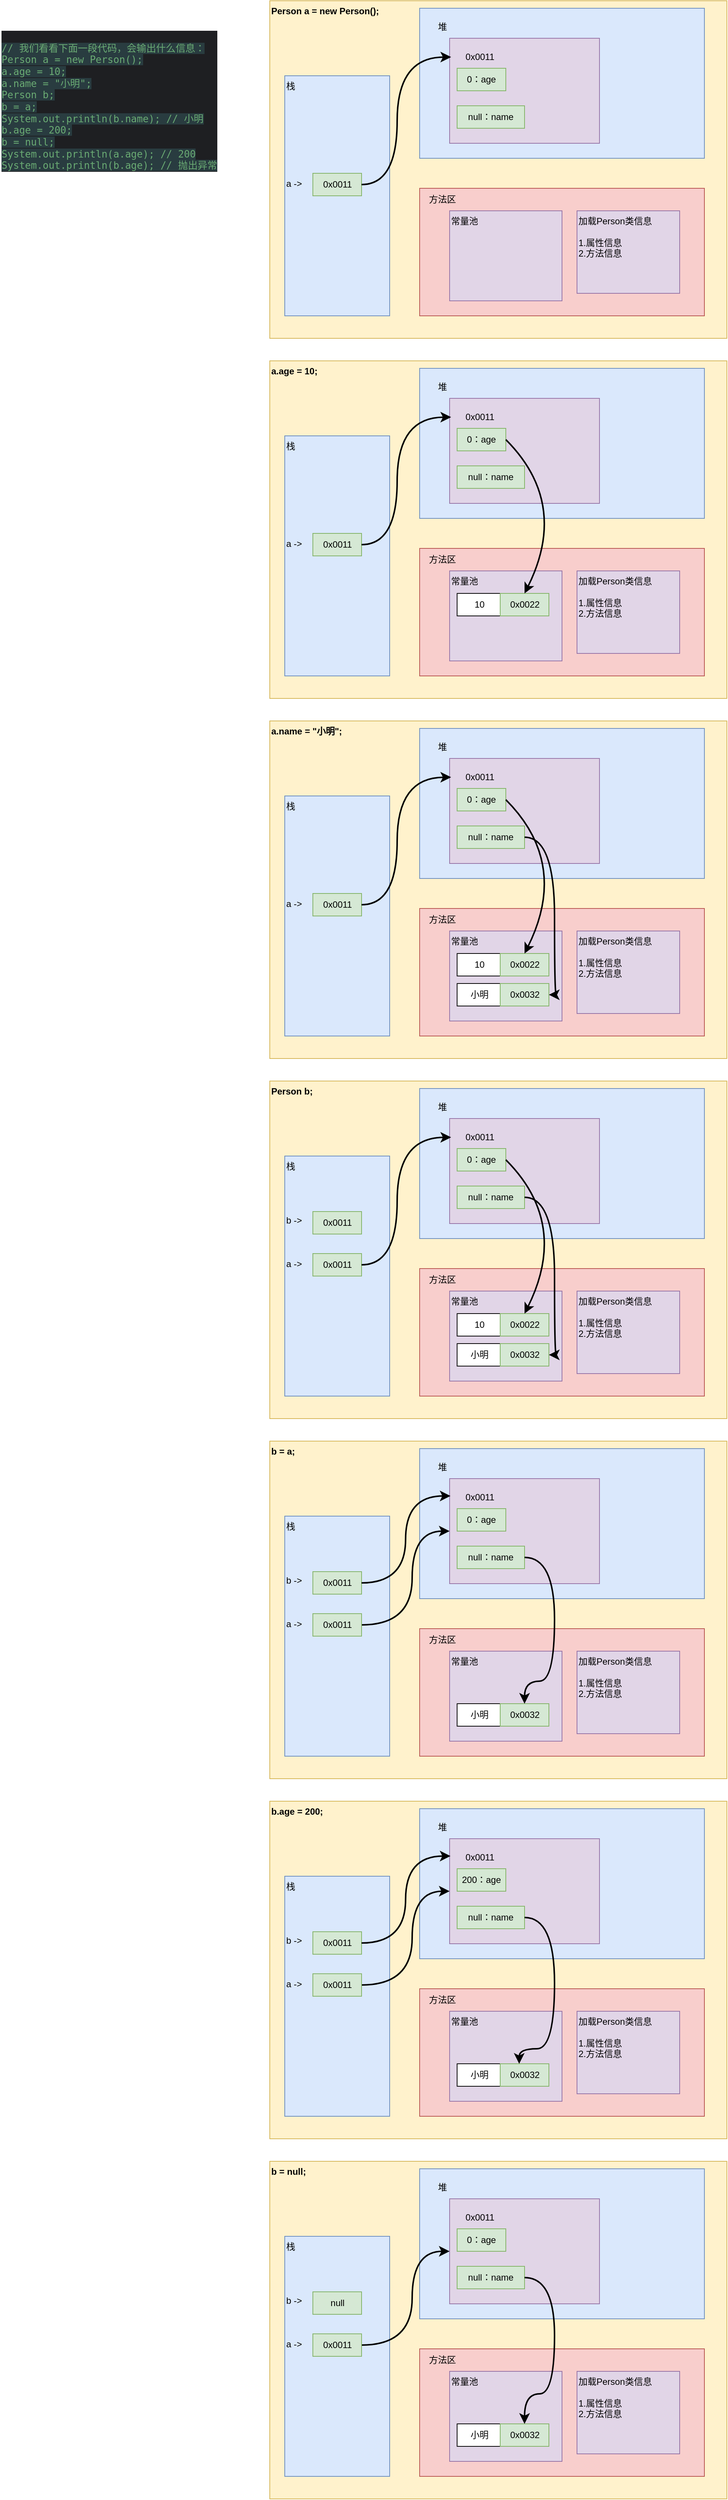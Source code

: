 <mxfile version="24.6.4" type="github">
  <diagram name="第 1 页" id="JOQIb4T1xH6sEigbo4uE">
    <mxGraphModel dx="1004" dy="-500" grid="1" gridSize="10" guides="1" tooltips="1" connect="1" arrows="1" fold="1" page="0" pageScale="1" pageWidth="827" pageHeight="1169" math="0" shadow="0">
      <root>
        <mxCell id="0" />
        <mxCell id="1" parent="0" />
        <mxCell id="p6Vsk41IRubPg9HZuAyA-1" value="&lt;b&gt;Person a = new Person();&lt;/b&gt;" style="rounded=0;whiteSpace=wrap;html=1;fillColor=#fff2cc;strokeColor=#d6b656;verticalAlign=top;align=left;" vertex="1" parent="1">
          <mxGeometry x="370" y="1500" width="610" height="450" as="geometry" />
        </mxCell>
        <mxCell id="p6Vsk41IRubPg9HZuAyA-2" value="栈&lt;br&gt;&lt;br&gt;&lt;br&gt;&lt;br&gt;&lt;br&gt;&lt;br&gt;&lt;div&gt;&lt;br&gt;&lt;br&gt;&lt;br&gt;a -&amp;gt;&lt;/div&gt;" style="rounded=0;whiteSpace=wrap;html=1;fillColor=#dae8fc;strokeColor=#6c8ebf;verticalAlign=top;align=left;" vertex="1" parent="1">
          <mxGeometry x="390" y="1600" width="140" height="320" as="geometry" />
        </mxCell>
        <mxCell id="p6Vsk41IRubPg9HZuAyA-3" value="" style="rounded=0;whiteSpace=wrap;html=1;fillColor=#dae8fc;strokeColor=#6c8ebf;" vertex="1" parent="1">
          <mxGeometry x="570" y="1510" width="380" height="200" as="geometry" />
        </mxCell>
        <mxCell id="p6Vsk41IRubPg9HZuAyA-4" value="" style="rounded=0;whiteSpace=wrap;html=1;fillColor=#f8cecc;strokeColor=#b85450;" vertex="1" parent="1">
          <mxGeometry x="570" y="1750" width="380" height="170" as="geometry" />
        </mxCell>
        <mxCell id="p6Vsk41IRubPg9HZuAyA-5" value="堆" style="text;html=1;align=center;verticalAlign=middle;resizable=0;points=[];autosize=1;strokeColor=none;fillColor=none;" vertex="1" parent="1">
          <mxGeometry x="580" y="1520" width="40" height="30" as="geometry" />
        </mxCell>
        <mxCell id="p6Vsk41IRubPg9HZuAyA-6" value="&lt;span style=&quot;text-wrap: nowrap;&quot;&gt;加载Person类信息&lt;/span&gt;&lt;div style=&quot;text-wrap: nowrap;&quot;&gt;&lt;br&gt;&lt;div&gt;1.属性信息&lt;/div&gt;&lt;div&gt;2.方法信息&lt;/div&gt;&lt;/div&gt;" style="rounded=0;whiteSpace=wrap;html=1;fillColor=#e1d5e7;strokeColor=#9673a6;align=left;verticalAlign=top;" vertex="1" parent="1">
          <mxGeometry x="780" y="1780" width="137" height="110" as="geometry" />
        </mxCell>
        <mxCell id="p6Vsk41IRubPg9HZuAyA-7" value="方法区" style="text;html=1;align=center;verticalAlign=middle;resizable=0;points=[];autosize=1;strokeColor=none;fillColor=none;" vertex="1" parent="1">
          <mxGeometry x="570" y="1750" width="60" height="30" as="geometry" />
        </mxCell>
        <mxCell id="p6Vsk41IRubPg9HZuAyA-8" value="" style="rounded=0;whiteSpace=wrap;html=1;fillColor=#e1d5e7;strokeColor=#9673a6;align=left;" vertex="1" parent="1">
          <mxGeometry x="610" y="1550" width="200" height="140" as="geometry" />
        </mxCell>
        <mxCell id="p6Vsk41IRubPg9HZuAyA-9" value="0x0011" style="text;html=1;align=center;verticalAlign=middle;resizable=0;points=[];autosize=1;strokeColor=none;fillColor=none;" vertex="1" parent="1">
          <mxGeometry x="620" y="1560" width="60" height="30" as="geometry" />
        </mxCell>
        <mxCell id="p6Vsk41IRubPg9HZuAyA-10" value="0：age" style="rounded=0;whiteSpace=wrap;html=1;fillColor=#d5e8d4;strokeColor=#82b366;" vertex="1" parent="1">
          <mxGeometry x="620" y="1590" width="65" height="30" as="geometry" />
        </mxCell>
        <mxCell id="p6Vsk41IRubPg9HZuAyA-11" value="null：name" style="rounded=0;whiteSpace=wrap;html=1;fillColor=#d5e8d4;strokeColor=#82b366;" vertex="1" parent="1">
          <mxGeometry x="620" y="1640" width="90" height="30" as="geometry" />
        </mxCell>
        <mxCell id="p6Vsk41IRubPg9HZuAyA-12" value="&lt;span style=&quot;text-wrap: nowrap;&quot;&gt;0x0011&lt;/span&gt;" style="rounded=0;whiteSpace=wrap;html=1;fillColor=#d5e8d4;strokeColor=#82b366;" vertex="1" parent="1">
          <mxGeometry x="427.5" y="1730" width="65" height="30" as="geometry" />
        </mxCell>
        <mxCell id="p6Vsk41IRubPg9HZuAyA-14" value="&lt;div style=&quot;text-wrap: nowrap;&quot;&gt;常量池&lt;br&gt;&lt;div&gt;&lt;br&gt;&lt;/div&gt;&lt;div&gt;&lt;br&gt;&lt;/div&gt;&lt;div&gt;&lt;br&gt;&lt;/div&gt;&lt;div&gt;&lt;br&gt;&lt;/div&gt;&lt;div&gt;&lt;br&gt;&lt;/div&gt;&lt;div&gt;&lt;br&gt;&lt;/div&gt;&lt;/div&gt;" style="rounded=0;whiteSpace=wrap;html=1;fillColor=#e1d5e7;strokeColor=#9673a6;align=left;verticalAlign=top;" vertex="1" parent="1">
          <mxGeometry x="610" y="1780" width="150" height="120" as="geometry" />
        </mxCell>
        <UserObject label="&lt;div style=&quot;background-color:#1e1f22;color:#bcbec4&quot;&gt;&lt;pre style=&quot;font-family:&#39;JetBrains Mono&#39;,monospace;font-size:9.8pt;&quot;&gt;&lt;br&gt;&lt;span style=&quot;color:#6aab73;background-color:#293c40;&quot;&gt;// &lt;/span&gt;&lt;span style=&quot;color:#6aab73;background-color:#293c40;font-family:&#39;Menlo-Regular&#39;,monospace;&quot;&gt;我们看看下面一段代码，会输出什么信息：&lt;br&gt;&lt;/span&gt;&lt;span style=&quot;color:#6aab73;background-color:#293c40;&quot;&gt;Person a = new Person();&lt;br&gt;&lt;/span&gt;&lt;span style=&quot;color:#6aab73;background-color:#293c40;&quot;&gt;a.age = 10;&lt;br&gt;&lt;/span&gt;&lt;span style=&quot;color:#6aab73;background-color:#293c40;&quot;&gt;a.name = &quot;&lt;/span&gt;&lt;span style=&quot;color:#6aab73;background-color:#293c40;font-family:&#39;Menlo-Regular&#39;,monospace;&quot;&gt;小明&lt;/span&gt;&lt;span style=&quot;color:#6aab73;background-color:#293c40;&quot;&gt;&quot;;&lt;br&gt;&lt;/span&gt;&lt;span style=&quot;color:#6aab73;background-color:#293c40;&quot;&gt;Person b;&lt;br&gt;&lt;/span&gt;&lt;span style=&quot;color:#6aab73;background-color:#293c40;&quot;&gt;b = a;&lt;br&gt;&lt;/span&gt;&lt;span style=&quot;color:#6aab73;background-color:#293c40;&quot;&gt;System.out.println(b.name); // 小明&lt;br&gt;&lt;/span&gt;&lt;span style=&quot;color:#6aab73;background-color:#293c40;&quot;&gt;b.age = 200;&lt;br&gt;&lt;/span&gt;&lt;span style=&quot;color:#6aab73;background-color:#293c40;&quot;&gt;b = null;&lt;br&gt;&lt;/span&gt;&lt;span style=&quot;color:#6aab73;background-color:#293c40;&quot;&gt;System.out.println(a.age); // 200&lt;br&gt;&lt;/span&gt;&lt;span style=&quot;color:#6aab73;background-color:#293c40;&quot;&gt;System.out.println(b.age); // 抛出异常&lt;/span&gt;&lt;/pre&gt;&lt;/div&gt;" link="&lt;div style=&quot;background-color:#1e1f22;color:#bcbec4&quot;&gt;&lt;pre style=&quot;font-family:&#39;JetBrains Mono&#39;,monospace;font-size:9.8pt;&quot;&gt;&lt;br&gt;&lt;span style=&quot;color:#6aab73;background-color:#293c40;&quot;&gt;// &lt;/span&gt;&lt;span style=&quot;color:#6aab73;background-color:#293c40;font-family:&#39;Menlo-Regular&#39;,monospace;&quot;&gt;我们看看下面一段代码，会输出什么信息：&lt;br&gt;&lt;/span&gt;&lt;span style=&quot;color:#6aab73;background-color:#293c40;&quot;&gt;Person a = new Person();&lt;br&gt;&lt;/span&gt;&lt;span style=&quot;color:#6aab73;background-color:#293c40;&quot;&gt;a.age = 10;&lt;br&gt;&lt;/span&gt;&lt;span style=&quot;color:#6aab73;background-color:#293c40;&quot;&gt;a.name = &quot;&lt;/span&gt;&lt;span style=&quot;color:#6aab73;background-color:#293c40;font-family:&#39;Menlo-Regular&#39;,monospace;&quot;&gt;小明&lt;/span&gt;&lt;span style=&quot;color:#6aab73;background-color:#293c40;&quot;&gt;&quot;;&lt;br&gt;&lt;/span&gt;&lt;span style=&quot;color:#6aab73;background-color:#293c40;&quot;&gt;Person b;&lt;br&gt;&lt;/span&gt;&lt;span style=&quot;color:#6aab73;background-color:#293c40;&quot;&gt;b = a;&lt;br&gt;&lt;/span&gt;&lt;span style=&quot;color:#6aab73;background-color:#293c40;&quot;&gt;System.out.println(b.name);&lt;br&gt;&lt;/span&gt;&lt;span style=&quot;color:#6aab73;background-color:#293c40;&quot;&gt;b.age = 200;&lt;br&gt;&lt;/span&gt;&lt;span style=&quot;color:#6aab73;background-color:#293c40;&quot;&gt;b = null;&lt;br&gt;&lt;/span&gt;&lt;span style=&quot;color:#6aab73;background-color:#293c40;&quot;&gt;System.out.println(a.age);&lt;br&gt;&lt;/span&gt;&lt;span style=&quot;color:#6aab73;background-color:#293c40;&quot;&gt;System.out.println(b.age);&lt;/span&gt;&lt;/pre&gt;&lt;/div&gt;" id="p6Vsk41IRubPg9HZuAyA-20">
          <mxCell style="text;whiteSpace=wrap;html=1;" vertex="1" parent="1">
            <mxGeometry x="10" y="1520" width="310" height="240" as="geometry" />
          </mxCell>
        </UserObject>
        <mxCell id="p6Vsk41IRubPg9HZuAyA-21" style="edgeStyle=orthogonalEdgeStyle;curved=1;rounded=0;orthogonalLoop=1;jettySize=auto;html=1;entryX=0.01;entryY=0.179;entryDx=0;entryDy=0;entryPerimeter=0;fontSize=12;startSize=8;endSize=8;strokeWidth=2;" edge="1" parent="1" source="p6Vsk41IRubPg9HZuAyA-12" target="p6Vsk41IRubPg9HZuAyA-8">
          <mxGeometry relative="1" as="geometry">
            <Array as="points">
              <mxPoint x="540" y="1745" />
              <mxPoint x="540" y="1575" />
            </Array>
          </mxGeometry>
        </mxCell>
        <mxCell id="p6Vsk41IRubPg9HZuAyA-22" value="&lt;b&gt;a.age = 10;&lt;/b&gt;" style="rounded=0;whiteSpace=wrap;html=1;fillColor=#fff2cc;strokeColor=#d6b656;verticalAlign=top;align=left;" vertex="1" parent="1">
          <mxGeometry x="370" y="1980" width="610" height="450" as="geometry" />
        </mxCell>
        <mxCell id="p6Vsk41IRubPg9HZuAyA-23" value="栈&lt;br&gt;&lt;br&gt;&lt;br&gt;&lt;br&gt;&lt;br&gt;&lt;br&gt;&lt;div&gt;&lt;br&gt;&lt;br&gt;&lt;br&gt;a -&amp;gt;&lt;/div&gt;" style="rounded=0;whiteSpace=wrap;html=1;fillColor=#dae8fc;strokeColor=#6c8ebf;verticalAlign=top;align=left;" vertex="1" parent="1">
          <mxGeometry x="390" y="2080" width="140" height="320" as="geometry" />
        </mxCell>
        <mxCell id="p6Vsk41IRubPg9HZuAyA-24" value="" style="rounded=0;whiteSpace=wrap;html=1;fillColor=#dae8fc;strokeColor=#6c8ebf;" vertex="1" parent="1">
          <mxGeometry x="570" y="1990" width="380" height="200" as="geometry" />
        </mxCell>
        <mxCell id="p6Vsk41IRubPg9HZuAyA-25" value="" style="rounded=0;whiteSpace=wrap;html=1;fillColor=#f8cecc;strokeColor=#b85450;" vertex="1" parent="1">
          <mxGeometry x="570" y="2230" width="380" height="170" as="geometry" />
        </mxCell>
        <mxCell id="p6Vsk41IRubPg9HZuAyA-26" value="堆" style="text;html=1;align=center;verticalAlign=middle;resizable=0;points=[];autosize=1;strokeColor=none;fillColor=none;" vertex="1" parent="1">
          <mxGeometry x="580" y="2000" width="40" height="30" as="geometry" />
        </mxCell>
        <mxCell id="p6Vsk41IRubPg9HZuAyA-27" value="&lt;span style=&quot;text-wrap: nowrap;&quot;&gt;加载Person类信息&lt;/span&gt;&lt;div style=&quot;text-wrap: nowrap;&quot;&gt;&lt;br&gt;&lt;div&gt;1.属性信息&lt;/div&gt;&lt;div&gt;2.方法信息&lt;/div&gt;&lt;/div&gt;" style="rounded=0;whiteSpace=wrap;html=1;fillColor=#e1d5e7;strokeColor=#9673a6;align=left;verticalAlign=top;" vertex="1" parent="1">
          <mxGeometry x="780" y="2260" width="137" height="110" as="geometry" />
        </mxCell>
        <mxCell id="p6Vsk41IRubPg9HZuAyA-28" value="方法区" style="text;html=1;align=center;verticalAlign=middle;resizable=0;points=[];autosize=1;strokeColor=none;fillColor=none;" vertex="1" parent="1">
          <mxGeometry x="570" y="2230" width="60" height="30" as="geometry" />
        </mxCell>
        <mxCell id="p6Vsk41IRubPg9HZuAyA-29" value="" style="rounded=0;whiteSpace=wrap;html=1;fillColor=#e1d5e7;strokeColor=#9673a6;align=left;" vertex="1" parent="1">
          <mxGeometry x="610" y="2030" width="200" height="140" as="geometry" />
        </mxCell>
        <mxCell id="p6Vsk41IRubPg9HZuAyA-30" value="0x0011" style="text;html=1;align=center;verticalAlign=middle;resizable=0;points=[];autosize=1;strokeColor=none;fillColor=none;" vertex="1" parent="1">
          <mxGeometry x="620" y="2040" width="60" height="30" as="geometry" />
        </mxCell>
        <mxCell id="p6Vsk41IRubPg9HZuAyA-31" value="0：age" style="rounded=0;whiteSpace=wrap;html=1;fillColor=#d5e8d4;strokeColor=#82b366;" vertex="1" parent="1">
          <mxGeometry x="620" y="2070" width="65" height="30" as="geometry" />
        </mxCell>
        <mxCell id="p6Vsk41IRubPg9HZuAyA-32" value="null：name" style="rounded=0;whiteSpace=wrap;html=1;fillColor=#d5e8d4;strokeColor=#82b366;" vertex="1" parent="1">
          <mxGeometry x="620" y="2120" width="90" height="30" as="geometry" />
        </mxCell>
        <mxCell id="p6Vsk41IRubPg9HZuAyA-33" value="&lt;span style=&quot;text-wrap: nowrap;&quot;&gt;0x0011&lt;/span&gt;" style="rounded=0;whiteSpace=wrap;html=1;fillColor=#d5e8d4;strokeColor=#82b366;" vertex="1" parent="1">
          <mxGeometry x="427.5" y="2210" width="65" height="30" as="geometry" />
        </mxCell>
        <mxCell id="p6Vsk41IRubPg9HZuAyA-34" value="&lt;div style=&quot;text-wrap: nowrap;&quot;&gt;常量池&lt;br&gt;&lt;div&gt;&lt;br&gt;&lt;/div&gt;&lt;div&gt;&lt;br&gt;&lt;/div&gt;&lt;div&gt;&lt;br&gt;&lt;/div&gt;&lt;div&gt;&lt;br&gt;&lt;/div&gt;&lt;div&gt;&lt;br&gt;&lt;/div&gt;&lt;div&gt;&lt;br&gt;&lt;/div&gt;&lt;/div&gt;" style="rounded=0;whiteSpace=wrap;html=1;fillColor=#e1d5e7;strokeColor=#9673a6;align=left;verticalAlign=top;" vertex="1" parent="1">
          <mxGeometry x="610" y="2260" width="150" height="120" as="geometry" />
        </mxCell>
        <mxCell id="p6Vsk41IRubPg9HZuAyA-35" style="edgeStyle=orthogonalEdgeStyle;curved=1;rounded=0;orthogonalLoop=1;jettySize=auto;html=1;entryX=0.01;entryY=0.179;entryDx=0;entryDy=0;entryPerimeter=0;fontSize=12;startSize=8;endSize=8;strokeWidth=2;" edge="1" parent="1" source="p6Vsk41IRubPg9HZuAyA-33" target="p6Vsk41IRubPg9HZuAyA-29">
          <mxGeometry relative="1" as="geometry">
            <Array as="points">
              <mxPoint x="540" y="2225" />
              <mxPoint x="540" y="2055" />
            </Array>
          </mxGeometry>
        </mxCell>
        <mxCell id="p6Vsk41IRubPg9HZuAyA-36" value="10" style="rounded=0;whiteSpace=wrap;html=1;" vertex="1" parent="1">
          <mxGeometry x="620" y="2290" width="60" height="30" as="geometry" />
        </mxCell>
        <mxCell id="p6Vsk41IRubPg9HZuAyA-37" value="&lt;span style=&quot;text-wrap: nowrap;&quot;&gt;0x0022&lt;/span&gt;" style="rounded=0;whiteSpace=wrap;html=1;fillColor=#d5e8d4;strokeColor=#82b366;" vertex="1" parent="1">
          <mxGeometry x="677.5" y="2290" width="65" height="30" as="geometry" />
        </mxCell>
        <mxCell id="p6Vsk41IRubPg9HZuAyA-39" style="edgeStyle=none;curved=1;rounded=0;orthogonalLoop=1;jettySize=auto;html=1;entryX=0.5;entryY=0;entryDx=0;entryDy=0;fontSize=12;startSize=8;endSize=8;exitX=1;exitY=0.5;exitDx=0;exitDy=0;strokeWidth=2;" edge="1" parent="1" source="p6Vsk41IRubPg9HZuAyA-31" target="p6Vsk41IRubPg9HZuAyA-37">
          <mxGeometry relative="1" as="geometry">
            <Array as="points">
              <mxPoint x="770" y="2170" />
            </Array>
          </mxGeometry>
        </mxCell>
        <mxCell id="p6Vsk41IRubPg9HZuAyA-40" value="&lt;b&gt;a.name = &quot;小明&quot;;&lt;/b&gt;" style="rounded=0;whiteSpace=wrap;html=1;fillColor=#fff2cc;strokeColor=#d6b656;verticalAlign=top;align=left;" vertex="1" parent="1">
          <mxGeometry x="370" y="2460" width="610" height="450" as="geometry" />
        </mxCell>
        <mxCell id="p6Vsk41IRubPg9HZuAyA-41" value="栈&lt;br&gt;&lt;br&gt;&lt;br&gt;&lt;br&gt;&lt;br&gt;&lt;br&gt;&lt;div&gt;&lt;br&gt;&lt;br&gt;&lt;br&gt;a -&amp;gt;&lt;/div&gt;" style="rounded=0;whiteSpace=wrap;html=1;fillColor=#dae8fc;strokeColor=#6c8ebf;verticalAlign=top;align=left;" vertex="1" parent="1">
          <mxGeometry x="390" y="2560" width="140" height="320" as="geometry" />
        </mxCell>
        <mxCell id="p6Vsk41IRubPg9HZuAyA-42" value="" style="rounded=0;whiteSpace=wrap;html=1;fillColor=#dae8fc;strokeColor=#6c8ebf;" vertex="1" parent="1">
          <mxGeometry x="570" y="2470" width="380" height="200" as="geometry" />
        </mxCell>
        <mxCell id="p6Vsk41IRubPg9HZuAyA-43" value="" style="rounded=0;whiteSpace=wrap;html=1;fillColor=#f8cecc;strokeColor=#b85450;" vertex="1" parent="1">
          <mxGeometry x="570" y="2710" width="380" height="170" as="geometry" />
        </mxCell>
        <mxCell id="p6Vsk41IRubPg9HZuAyA-44" value="堆" style="text;html=1;align=center;verticalAlign=middle;resizable=0;points=[];autosize=1;strokeColor=none;fillColor=none;" vertex="1" parent="1">
          <mxGeometry x="580" y="2480" width="40" height="30" as="geometry" />
        </mxCell>
        <mxCell id="p6Vsk41IRubPg9HZuAyA-45" value="&lt;span style=&quot;text-wrap: nowrap;&quot;&gt;加载Person类信息&lt;/span&gt;&lt;div style=&quot;text-wrap: nowrap;&quot;&gt;&lt;br&gt;&lt;div&gt;1.属性信息&lt;/div&gt;&lt;div&gt;2.方法信息&lt;/div&gt;&lt;/div&gt;" style="rounded=0;whiteSpace=wrap;html=1;fillColor=#e1d5e7;strokeColor=#9673a6;align=left;verticalAlign=top;" vertex="1" parent="1">
          <mxGeometry x="780" y="2740" width="137" height="110" as="geometry" />
        </mxCell>
        <mxCell id="p6Vsk41IRubPg9HZuAyA-46" value="方法区" style="text;html=1;align=center;verticalAlign=middle;resizable=0;points=[];autosize=1;strokeColor=none;fillColor=none;" vertex="1" parent="1">
          <mxGeometry x="570" y="2710" width="60" height="30" as="geometry" />
        </mxCell>
        <mxCell id="p6Vsk41IRubPg9HZuAyA-47" value="" style="rounded=0;whiteSpace=wrap;html=1;fillColor=#e1d5e7;strokeColor=#9673a6;align=left;" vertex="1" parent="1">
          <mxGeometry x="610" y="2510" width="200" height="140" as="geometry" />
        </mxCell>
        <mxCell id="p6Vsk41IRubPg9HZuAyA-48" value="0x0011" style="text;html=1;align=center;verticalAlign=middle;resizable=0;points=[];autosize=1;strokeColor=none;fillColor=none;" vertex="1" parent="1">
          <mxGeometry x="620" y="2520" width="60" height="30" as="geometry" />
        </mxCell>
        <mxCell id="p6Vsk41IRubPg9HZuAyA-49" value="0：age" style="rounded=0;whiteSpace=wrap;html=1;fillColor=#d5e8d4;strokeColor=#82b366;" vertex="1" parent="1">
          <mxGeometry x="620" y="2550" width="65" height="30" as="geometry" />
        </mxCell>
        <mxCell id="p6Vsk41IRubPg9HZuAyA-50" value="null：name" style="rounded=0;whiteSpace=wrap;html=1;fillColor=#d5e8d4;strokeColor=#82b366;" vertex="1" parent="1">
          <mxGeometry x="620" y="2600" width="90" height="30" as="geometry" />
        </mxCell>
        <mxCell id="p6Vsk41IRubPg9HZuAyA-51" value="&lt;span style=&quot;text-wrap: nowrap;&quot;&gt;0x0011&lt;/span&gt;" style="rounded=0;whiteSpace=wrap;html=1;fillColor=#d5e8d4;strokeColor=#82b366;" vertex="1" parent="1">
          <mxGeometry x="427.5" y="2690" width="65" height="30" as="geometry" />
        </mxCell>
        <mxCell id="p6Vsk41IRubPg9HZuAyA-52" value="&lt;div style=&quot;text-wrap: nowrap;&quot;&gt;常量池&lt;br&gt;&lt;div&gt;&lt;br&gt;&lt;/div&gt;&lt;div&gt;&lt;br&gt;&lt;/div&gt;&lt;div&gt;&lt;br&gt;&lt;/div&gt;&lt;div&gt;&lt;br&gt;&lt;/div&gt;&lt;div&gt;&lt;br&gt;&lt;/div&gt;&lt;div&gt;&lt;br&gt;&lt;/div&gt;&lt;/div&gt;" style="rounded=0;whiteSpace=wrap;html=1;fillColor=#e1d5e7;strokeColor=#9673a6;align=left;verticalAlign=top;" vertex="1" parent="1">
          <mxGeometry x="610" y="2740" width="150" height="120" as="geometry" />
        </mxCell>
        <mxCell id="p6Vsk41IRubPg9HZuAyA-53" style="edgeStyle=orthogonalEdgeStyle;curved=1;rounded=0;orthogonalLoop=1;jettySize=auto;html=1;entryX=0.01;entryY=0.179;entryDx=0;entryDy=0;entryPerimeter=0;fontSize=12;startSize=8;endSize=8;strokeWidth=2;" edge="1" parent="1" source="p6Vsk41IRubPg9HZuAyA-51" target="p6Vsk41IRubPg9HZuAyA-47">
          <mxGeometry relative="1" as="geometry">
            <Array as="points">
              <mxPoint x="540" y="2705" />
              <mxPoint x="540" y="2535" />
            </Array>
          </mxGeometry>
        </mxCell>
        <mxCell id="p6Vsk41IRubPg9HZuAyA-54" value="10" style="rounded=0;whiteSpace=wrap;html=1;" vertex="1" parent="1">
          <mxGeometry x="620" y="2770" width="60" height="30" as="geometry" />
        </mxCell>
        <mxCell id="p6Vsk41IRubPg9HZuAyA-55" value="&lt;span style=&quot;text-wrap: nowrap;&quot;&gt;0x0022&lt;/span&gt;" style="rounded=0;whiteSpace=wrap;html=1;fillColor=#d5e8d4;strokeColor=#82b366;" vertex="1" parent="1">
          <mxGeometry x="677.5" y="2770" width="65" height="30" as="geometry" />
        </mxCell>
        <mxCell id="p6Vsk41IRubPg9HZuAyA-56" style="edgeStyle=none;curved=1;rounded=0;orthogonalLoop=1;jettySize=auto;html=1;entryX=0.5;entryY=0;entryDx=0;entryDy=0;fontSize=12;startSize=8;endSize=8;exitX=1;exitY=0.5;exitDx=0;exitDy=0;strokeWidth=2;" edge="1" parent="1" source="p6Vsk41IRubPg9HZuAyA-49" target="p6Vsk41IRubPg9HZuAyA-55">
          <mxGeometry relative="1" as="geometry">
            <Array as="points">
              <mxPoint x="770" y="2650" />
            </Array>
          </mxGeometry>
        </mxCell>
        <mxCell id="p6Vsk41IRubPg9HZuAyA-57" value="小明" style="rounded=0;whiteSpace=wrap;html=1;" vertex="1" parent="1">
          <mxGeometry x="620" y="2810" width="60" height="30" as="geometry" />
        </mxCell>
        <mxCell id="p6Vsk41IRubPg9HZuAyA-58" value="&lt;span style=&quot;text-wrap: nowrap;&quot;&gt;0x0032&lt;/span&gt;" style="rounded=0;whiteSpace=wrap;html=1;fillColor=#d5e8d4;strokeColor=#82b366;" vertex="1" parent="1">
          <mxGeometry x="677.5" y="2810" width="65" height="30" as="geometry" />
        </mxCell>
        <mxCell id="p6Vsk41IRubPg9HZuAyA-60" style="edgeStyle=orthogonalEdgeStyle;curved=1;rounded=0;orthogonalLoop=1;jettySize=auto;html=1;entryX=1;entryY=0.5;entryDx=0;entryDy=0;fontSize=12;startSize=8;endSize=8;exitX=1;exitY=0.5;exitDx=0;exitDy=0;strokeWidth=2;" edge="1" parent="1" source="p6Vsk41IRubPg9HZuAyA-50" target="p6Vsk41IRubPg9HZuAyA-58">
          <mxGeometry relative="1" as="geometry">
            <Array as="points">
              <mxPoint x="750" y="2615" />
              <mxPoint x="750" y="2825" />
            </Array>
          </mxGeometry>
        </mxCell>
        <mxCell id="p6Vsk41IRubPg9HZuAyA-65" value="&lt;b&gt;Person b;&lt;/b&gt;" style="rounded=0;whiteSpace=wrap;html=1;fillColor=#fff2cc;strokeColor=#d6b656;verticalAlign=top;align=left;" vertex="1" parent="1">
          <mxGeometry x="370" y="2940" width="610" height="450" as="geometry" />
        </mxCell>
        <mxCell id="p6Vsk41IRubPg9HZuAyA-66" value="栈&lt;br&gt;&lt;br&gt;&lt;br&gt;&lt;br&gt;&lt;br&gt;b -&amp;gt;&lt;br&gt;&lt;div&gt;&lt;br&gt;&lt;br&gt;&lt;br&gt;a -&amp;gt;&lt;/div&gt;" style="rounded=0;whiteSpace=wrap;html=1;fillColor=#dae8fc;strokeColor=#6c8ebf;verticalAlign=top;align=left;" vertex="1" parent="1">
          <mxGeometry x="390" y="3040" width="140" height="320" as="geometry" />
        </mxCell>
        <mxCell id="p6Vsk41IRubPg9HZuAyA-67" value="" style="rounded=0;whiteSpace=wrap;html=1;fillColor=#dae8fc;strokeColor=#6c8ebf;" vertex="1" parent="1">
          <mxGeometry x="570" y="2950" width="380" height="200" as="geometry" />
        </mxCell>
        <mxCell id="p6Vsk41IRubPg9HZuAyA-68" value="" style="rounded=0;whiteSpace=wrap;html=1;fillColor=#f8cecc;strokeColor=#b85450;" vertex="1" parent="1">
          <mxGeometry x="570" y="3190" width="380" height="170" as="geometry" />
        </mxCell>
        <mxCell id="p6Vsk41IRubPg9HZuAyA-69" value="堆" style="text;html=1;align=center;verticalAlign=middle;resizable=0;points=[];autosize=1;strokeColor=none;fillColor=none;" vertex="1" parent="1">
          <mxGeometry x="580" y="2960" width="40" height="30" as="geometry" />
        </mxCell>
        <mxCell id="p6Vsk41IRubPg9HZuAyA-70" value="&lt;span style=&quot;text-wrap: nowrap;&quot;&gt;加载Person类信息&lt;/span&gt;&lt;div style=&quot;text-wrap: nowrap;&quot;&gt;&lt;br&gt;&lt;div&gt;1.属性信息&lt;/div&gt;&lt;div&gt;2.方法信息&lt;/div&gt;&lt;/div&gt;" style="rounded=0;whiteSpace=wrap;html=1;fillColor=#e1d5e7;strokeColor=#9673a6;align=left;verticalAlign=top;" vertex="1" parent="1">
          <mxGeometry x="780" y="3220" width="137" height="110" as="geometry" />
        </mxCell>
        <mxCell id="p6Vsk41IRubPg9HZuAyA-71" value="方法区" style="text;html=1;align=center;verticalAlign=middle;resizable=0;points=[];autosize=1;strokeColor=none;fillColor=none;" vertex="1" parent="1">
          <mxGeometry x="570" y="3190" width="60" height="30" as="geometry" />
        </mxCell>
        <mxCell id="p6Vsk41IRubPg9HZuAyA-72" value="" style="rounded=0;whiteSpace=wrap;html=1;fillColor=#e1d5e7;strokeColor=#9673a6;align=left;" vertex="1" parent="1">
          <mxGeometry x="610" y="2990" width="200" height="140" as="geometry" />
        </mxCell>
        <mxCell id="p6Vsk41IRubPg9HZuAyA-73" value="0x0011" style="text;html=1;align=center;verticalAlign=middle;resizable=0;points=[];autosize=1;strokeColor=none;fillColor=none;" vertex="1" parent="1">
          <mxGeometry x="620" y="3000" width="60" height="30" as="geometry" />
        </mxCell>
        <mxCell id="p6Vsk41IRubPg9HZuAyA-74" value="0：age" style="rounded=0;whiteSpace=wrap;html=1;fillColor=#d5e8d4;strokeColor=#82b366;" vertex="1" parent="1">
          <mxGeometry x="620" y="3030" width="65" height="30" as="geometry" />
        </mxCell>
        <mxCell id="p6Vsk41IRubPg9HZuAyA-75" value="null：name" style="rounded=0;whiteSpace=wrap;html=1;fillColor=#d5e8d4;strokeColor=#82b366;" vertex="1" parent="1">
          <mxGeometry x="620" y="3080" width="90" height="30" as="geometry" />
        </mxCell>
        <mxCell id="p6Vsk41IRubPg9HZuAyA-76" value="&lt;span style=&quot;text-wrap: nowrap;&quot;&gt;0x0011&lt;/span&gt;" style="rounded=0;whiteSpace=wrap;html=1;fillColor=#d5e8d4;strokeColor=#82b366;" vertex="1" parent="1">
          <mxGeometry x="427.5" y="3170" width="65" height="30" as="geometry" />
        </mxCell>
        <mxCell id="p6Vsk41IRubPg9HZuAyA-77" value="&lt;div style=&quot;text-wrap: nowrap;&quot;&gt;常量池&lt;br&gt;&lt;div&gt;&lt;br&gt;&lt;/div&gt;&lt;div&gt;&lt;br&gt;&lt;/div&gt;&lt;div&gt;&lt;br&gt;&lt;/div&gt;&lt;div&gt;&lt;br&gt;&lt;/div&gt;&lt;div&gt;&lt;br&gt;&lt;/div&gt;&lt;div&gt;&lt;br&gt;&lt;/div&gt;&lt;/div&gt;" style="rounded=0;whiteSpace=wrap;html=1;fillColor=#e1d5e7;strokeColor=#9673a6;align=left;verticalAlign=top;" vertex="1" parent="1">
          <mxGeometry x="610" y="3220" width="150" height="120" as="geometry" />
        </mxCell>
        <mxCell id="p6Vsk41IRubPg9HZuAyA-78" style="edgeStyle=orthogonalEdgeStyle;curved=1;rounded=0;orthogonalLoop=1;jettySize=auto;html=1;entryX=0.01;entryY=0.179;entryDx=0;entryDy=0;entryPerimeter=0;fontSize=12;startSize=8;endSize=8;strokeWidth=2;" edge="1" parent="1" source="p6Vsk41IRubPg9HZuAyA-76" target="p6Vsk41IRubPg9HZuAyA-72">
          <mxGeometry relative="1" as="geometry">
            <Array as="points">
              <mxPoint x="540" y="3185" />
              <mxPoint x="540" y="3015" />
            </Array>
          </mxGeometry>
        </mxCell>
        <mxCell id="p6Vsk41IRubPg9HZuAyA-79" value="10" style="rounded=0;whiteSpace=wrap;html=1;" vertex="1" parent="1">
          <mxGeometry x="620" y="3250" width="60" height="30" as="geometry" />
        </mxCell>
        <mxCell id="p6Vsk41IRubPg9HZuAyA-80" value="&lt;span style=&quot;text-wrap: nowrap;&quot;&gt;0x0022&lt;/span&gt;" style="rounded=0;whiteSpace=wrap;html=1;fillColor=#d5e8d4;strokeColor=#82b366;" vertex="1" parent="1">
          <mxGeometry x="677.5" y="3250" width="65" height="30" as="geometry" />
        </mxCell>
        <mxCell id="p6Vsk41IRubPg9HZuAyA-81" style="edgeStyle=none;curved=1;rounded=0;orthogonalLoop=1;jettySize=auto;html=1;entryX=0.5;entryY=0;entryDx=0;entryDy=0;fontSize=12;startSize=8;endSize=8;exitX=1;exitY=0.5;exitDx=0;exitDy=0;strokeWidth=2;" edge="1" parent="1" source="p6Vsk41IRubPg9HZuAyA-74" target="p6Vsk41IRubPg9HZuAyA-80">
          <mxGeometry relative="1" as="geometry">
            <Array as="points">
              <mxPoint x="770" y="3130" />
            </Array>
          </mxGeometry>
        </mxCell>
        <mxCell id="p6Vsk41IRubPg9HZuAyA-82" value="小明" style="rounded=0;whiteSpace=wrap;html=1;" vertex="1" parent="1">
          <mxGeometry x="620" y="3290" width="60" height="30" as="geometry" />
        </mxCell>
        <mxCell id="p6Vsk41IRubPg9HZuAyA-83" value="&lt;span style=&quot;text-wrap: nowrap;&quot;&gt;0x0032&lt;/span&gt;" style="rounded=0;whiteSpace=wrap;html=1;fillColor=#d5e8d4;strokeColor=#82b366;" vertex="1" parent="1">
          <mxGeometry x="677.5" y="3290" width="65" height="30" as="geometry" />
        </mxCell>
        <mxCell id="p6Vsk41IRubPg9HZuAyA-84" style="edgeStyle=orthogonalEdgeStyle;curved=1;rounded=0;orthogonalLoop=1;jettySize=auto;html=1;entryX=1;entryY=0.5;entryDx=0;entryDy=0;fontSize=12;startSize=8;endSize=8;exitX=1;exitY=0.5;exitDx=0;exitDy=0;strokeWidth=2;" edge="1" parent="1" source="p6Vsk41IRubPg9HZuAyA-75" target="p6Vsk41IRubPg9HZuAyA-83">
          <mxGeometry relative="1" as="geometry">
            <Array as="points">
              <mxPoint x="750" y="3095" />
              <mxPoint x="750" y="3305" />
            </Array>
          </mxGeometry>
        </mxCell>
        <mxCell id="p6Vsk41IRubPg9HZuAyA-85" value="&lt;span style=&quot;text-wrap: nowrap;&quot;&gt;0x0011&lt;/span&gt;" style="rounded=0;whiteSpace=wrap;html=1;fillColor=#d5e8d4;strokeColor=#82b366;" vertex="1" parent="1">
          <mxGeometry x="427.5" y="3114" width="65" height="30" as="geometry" />
        </mxCell>
        <mxCell id="p6Vsk41IRubPg9HZuAyA-107" value="&lt;b&gt;b = a;&lt;/b&gt;" style="rounded=0;whiteSpace=wrap;html=1;fillColor=#fff2cc;strokeColor=#d6b656;verticalAlign=top;align=left;" vertex="1" parent="1">
          <mxGeometry x="370" y="3420" width="610" height="450" as="geometry" />
        </mxCell>
        <mxCell id="p6Vsk41IRubPg9HZuAyA-108" value="栈&lt;br&gt;&lt;br&gt;&lt;br&gt;&lt;br&gt;&lt;br&gt;b -&amp;gt;&lt;br&gt;&lt;div&gt;&lt;br&gt;&lt;br&gt;&lt;br&gt;a -&amp;gt;&lt;/div&gt;" style="rounded=0;whiteSpace=wrap;html=1;fillColor=#dae8fc;strokeColor=#6c8ebf;verticalAlign=top;align=left;" vertex="1" parent="1">
          <mxGeometry x="390" y="3520" width="140" height="320" as="geometry" />
        </mxCell>
        <mxCell id="p6Vsk41IRubPg9HZuAyA-109" value="" style="rounded=0;whiteSpace=wrap;html=1;fillColor=#dae8fc;strokeColor=#6c8ebf;" vertex="1" parent="1">
          <mxGeometry x="570" y="3430" width="380" height="200" as="geometry" />
        </mxCell>
        <mxCell id="p6Vsk41IRubPg9HZuAyA-110" value="" style="rounded=0;whiteSpace=wrap;html=1;fillColor=#f8cecc;strokeColor=#b85450;" vertex="1" parent="1">
          <mxGeometry x="570" y="3670" width="380" height="170" as="geometry" />
        </mxCell>
        <mxCell id="p6Vsk41IRubPg9HZuAyA-111" value="堆" style="text;html=1;align=center;verticalAlign=middle;resizable=0;points=[];autosize=1;strokeColor=none;fillColor=none;" vertex="1" parent="1">
          <mxGeometry x="580" y="3440" width="40" height="30" as="geometry" />
        </mxCell>
        <mxCell id="p6Vsk41IRubPg9HZuAyA-112" value="&lt;span style=&quot;text-wrap: nowrap;&quot;&gt;加载Person类信息&lt;/span&gt;&lt;div style=&quot;text-wrap: nowrap;&quot;&gt;&lt;br&gt;&lt;div&gt;1.属性信息&lt;/div&gt;&lt;div&gt;2.方法信息&lt;/div&gt;&lt;/div&gt;" style="rounded=0;whiteSpace=wrap;html=1;fillColor=#e1d5e7;strokeColor=#9673a6;align=left;verticalAlign=top;" vertex="1" parent="1">
          <mxGeometry x="780" y="3700" width="137" height="110" as="geometry" />
        </mxCell>
        <mxCell id="p6Vsk41IRubPg9HZuAyA-113" value="方法区" style="text;html=1;align=center;verticalAlign=middle;resizable=0;points=[];autosize=1;strokeColor=none;fillColor=none;" vertex="1" parent="1">
          <mxGeometry x="570" y="3670" width="60" height="30" as="geometry" />
        </mxCell>
        <mxCell id="p6Vsk41IRubPg9HZuAyA-114" value="" style="rounded=0;whiteSpace=wrap;html=1;fillColor=#e1d5e7;strokeColor=#9673a6;align=left;" vertex="1" parent="1">
          <mxGeometry x="610" y="3470" width="200" height="140" as="geometry" />
        </mxCell>
        <mxCell id="p6Vsk41IRubPg9HZuAyA-115" value="0x0011" style="text;html=1;align=center;verticalAlign=middle;resizable=0;points=[];autosize=1;strokeColor=none;fillColor=none;" vertex="1" parent="1">
          <mxGeometry x="620" y="3480" width="60" height="30" as="geometry" />
        </mxCell>
        <mxCell id="p6Vsk41IRubPg9HZuAyA-116" value="0：age" style="rounded=0;whiteSpace=wrap;html=1;fillColor=#d5e8d4;strokeColor=#82b366;" vertex="1" parent="1">
          <mxGeometry x="620" y="3510" width="65" height="30" as="geometry" />
        </mxCell>
        <mxCell id="p6Vsk41IRubPg9HZuAyA-117" value="null：name" style="rounded=0;whiteSpace=wrap;html=1;fillColor=#d5e8d4;strokeColor=#82b366;" vertex="1" parent="1">
          <mxGeometry x="620" y="3560" width="90" height="30" as="geometry" />
        </mxCell>
        <mxCell id="p6Vsk41IRubPg9HZuAyA-129" style="edgeStyle=orthogonalEdgeStyle;rounded=0;orthogonalLoop=1;jettySize=auto;html=1;entryX=0;entryY=0.5;entryDx=0;entryDy=0;fontSize=12;startSize=8;endSize=8;curved=1;strokeWidth=2;" edge="1" parent="1" source="p6Vsk41IRubPg9HZuAyA-118" target="p6Vsk41IRubPg9HZuAyA-114">
          <mxGeometry relative="1" as="geometry">
            <Array as="points">
              <mxPoint x="560" y="3665" />
              <mxPoint x="560" y="3540" />
            </Array>
          </mxGeometry>
        </mxCell>
        <mxCell id="p6Vsk41IRubPg9HZuAyA-118" value="&lt;span style=&quot;text-wrap: nowrap;&quot;&gt;0x0011&lt;/span&gt;" style="rounded=0;whiteSpace=wrap;html=1;fillColor=#d5e8d4;strokeColor=#82b366;" vertex="1" parent="1">
          <mxGeometry x="427.5" y="3650" width="65" height="30" as="geometry" />
        </mxCell>
        <mxCell id="p6Vsk41IRubPg9HZuAyA-119" value="&lt;div style=&quot;text-wrap: nowrap;&quot;&gt;常量池&lt;br&gt;&lt;div&gt;&lt;br&gt;&lt;/div&gt;&lt;div&gt;&lt;br&gt;&lt;/div&gt;&lt;div&gt;&lt;br&gt;&lt;/div&gt;&lt;div&gt;&lt;br&gt;&lt;/div&gt;&lt;div&gt;&lt;br&gt;&lt;/div&gt;&lt;div&gt;&lt;br&gt;&lt;/div&gt;&lt;/div&gt;" style="rounded=0;whiteSpace=wrap;html=1;fillColor=#e1d5e7;strokeColor=#9673a6;align=left;verticalAlign=top;" vertex="1" parent="1">
          <mxGeometry x="610" y="3700" width="150" height="120" as="geometry" />
        </mxCell>
        <mxCell id="p6Vsk41IRubPg9HZuAyA-124" value="小明" style="rounded=0;whiteSpace=wrap;html=1;" vertex="1" parent="1">
          <mxGeometry x="620" y="3770" width="60" height="30" as="geometry" />
        </mxCell>
        <mxCell id="p6Vsk41IRubPg9HZuAyA-125" value="&lt;span style=&quot;text-wrap: nowrap;&quot;&gt;0x0032&lt;/span&gt;" style="rounded=0;whiteSpace=wrap;html=1;fillColor=#d5e8d4;strokeColor=#82b366;" vertex="1" parent="1">
          <mxGeometry x="677.5" y="3770" width="65" height="30" as="geometry" />
        </mxCell>
        <mxCell id="p6Vsk41IRubPg9HZuAyA-126" style="edgeStyle=orthogonalEdgeStyle;curved=1;rounded=0;orthogonalLoop=1;jettySize=auto;html=1;entryX=0.5;entryY=0;entryDx=0;entryDy=0;fontSize=12;startSize=8;endSize=8;exitX=1;exitY=0.5;exitDx=0;exitDy=0;strokeWidth=2;" edge="1" parent="1" source="p6Vsk41IRubPg9HZuAyA-117" target="p6Vsk41IRubPg9HZuAyA-125">
          <mxGeometry relative="1" as="geometry">
            <Array as="points">
              <mxPoint x="750" y="3575" />
              <mxPoint x="750" y="3740" />
              <mxPoint x="710" y="3740" />
            </Array>
          </mxGeometry>
        </mxCell>
        <mxCell id="p6Vsk41IRubPg9HZuAyA-127" value="&lt;span style=&quot;text-wrap: nowrap;&quot;&gt;0x0011&lt;/span&gt;" style="rounded=0;whiteSpace=wrap;html=1;fillColor=#d5e8d4;strokeColor=#82b366;" vertex="1" parent="1">
          <mxGeometry x="427.5" y="3594" width="65" height="30" as="geometry" />
        </mxCell>
        <mxCell id="p6Vsk41IRubPg9HZuAyA-128" style="edgeStyle=orthogonalEdgeStyle;curved=1;rounded=0;orthogonalLoop=1;jettySize=auto;html=1;entryX=0.006;entryY=0.165;entryDx=0;entryDy=0;entryPerimeter=0;fontSize=12;startSize=8;endSize=8;exitX=1;exitY=0.5;exitDx=0;exitDy=0;strokeWidth=2;" edge="1" parent="1" source="p6Vsk41IRubPg9HZuAyA-127" target="p6Vsk41IRubPg9HZuAyA-114">
          <mxGeometry relative="1" as="geometry" />
        </mxCell>
        <mxCell id="p6Vsk41IRubPg9HZuAyA-131" value="&lt;b&gt;b.age = 200;&lt;/b&gt;" style="rounded=0;whiteSpace=wrap;html=1;fillColor=#fff2cc;strokeColor=#d6b656;verticalAlign=top;align=left;" vertex="1" parent="1">
          <mxGeometry x="370" y="3900" width="610" height="450" as="geometry" />
        </mxCell>
        <mxCell id="p6Vsk41IRubPg9HZuAyA-132" value="栈&lt;br&gt;&lt;br&gt;&lt;br&gt;&lt;br&gt;&lt;br&gt;b -&amp;gt;&lt;br&gt;&lt;div&gt;&lt;br&gt;&lt;br&gt;&lt;br&gt;a -&amp;gt;&lt;/div&gt;" style="rounded=0;whiteSpace=wrap;html=1;fillColor=#dae8fc;strokeColor=#6c8ebf;verticalAlign=top;align=left;" vertex="1" parent="1">
          <mxGeometry x="390" y="4000" width="140" height="320" as="geometry" />
        </mxCell>
        <mxCell id="p6Vsk41IRubPg9HZuAyA-133" value="" style="rounded=0;whiteSpace=wrap;html=1;fillColor=#dae8fc;strokeColor=#6c8ebf;" vertex="1" parent="1">
          <mxGeometry x="570" y="3910" width="380" height="200" as="geometry" />
        </mxCell>
        <mxCell id="p6Vsk41IRubPg9HZuAyA-134" value="" style="rounded=0;whiteSpace=wrap;html=1;fillColor=#f8cecc;strokeColor=#b85450;" vertex="1" parent="1">
          <mxGeometry x="570" y="4150" width="380" height="170" as="geometry" />
        </mxCell>
        <mxCell id="p6Vsk41IRubPg9HZuAyA-135" value="堆" style="text;html=1;align=center;verticalAlign=middle;resizable=0;points=[];autosize=1;strokeColor=none;fillColor=none;" vertex="1" parent="1">
          <mxGeometry x="580" y="3920" width="40" height="30" as="geometry" />
        </mxCell>
        <mxCell id="p6Vsk41IRubPg9HZuAyA-136" value="&lt;span style=&quot;text-wrap: nowrap;&quot;&gt;加载Person类信息&lt;/span&gt;&lt;div style=&quot;text-wrap: nowrap;&quot;&gt;&lt;br&gt;&lt;div&gt;1.属性信息&lt;/div&gt;&lt;div&gt;2.方法信息&lt;/div&gt;&lt;/div&gt;" style="rounded=0;whiteSpace=wrap;html=1;fillColor=#e1d5e7;strokeColor=#9673a6;align=left;verticalAlign=top;" vertex="1" parent="1">
          <mxGeometry x="780" y="4180" width="137" height="110" as="geometry" />
        </mxCell>
        <mxCell id="p6Vsk41IRubPg9HZuAyA-137" value="方法区" style="text;html=1;align=center;verticalAlign=middle;resizable=0;points=[];autosize=1;strokeColor=none;fillColor=none;" vertex="1" parent="1">
          <mxGeometry x="570" y="4150" width="60" height="30" as="geometry" />
        </mxCell>
        <mxCell id="p6Vsk41IRubPg9HZuAyA-138" value="" style="rounded=0;whiteSpace=wrap;html=1;fillColor=#e1d5e7;strokeColor=#9673a6;align=left;" vertex="1" parent="1">
          <mxGeometry x="610" y="3950" width="200" height="140" as="geometry" />
        </mxCell>
        <mxCell id="p6Vsk41IRubPg9HZuAyA-139" value="0x0011" style="text;html=1;align=center;verticalAlign=middle;resizable=0;points=[];autosize=1;strokeColor=none;fillColor=none;" vertex="1" parent="1">
          <mxGeometry x="620" y="3960" width="60" height="30" as="geometry" />
        </mxCell>
        <mxCell id="p6Vsk41IRubPg9HZuAyA-140" value="200：age" style="rounded=0;whiteSpace=wrap;html=1;fillColor=#d5e8d4;strokeColor=#82b366;" vertex="1" parent="1">
          <mxGeometry x="620" y="3990" width="65" height="30" as="geometry" />
        </mxCell>
        <mxCell id="p6Vsk41IRubPg9HZuAyA-141" value="null：name" style="rounded=0;whiteSpace=wrap;html=1;fillColor=#d5e8d4;strokeColor=#82b366;" vertex="1" parent="1">
          <mxGeometry x="620" y="4040" width="90" height="30" as="geometry" />
        </mxCell>
        <mxCell id="p6Vsk41IRubPg9HZuAyA-142" style="edgeStyle=orthogonalEdgeStyle;rounded=0;orthogonalLoop=1;jettySize=auto;html=1;entryX=0;entryY=0.5;entryDx=0;entryDy=0;fontSize=12;startSize=8;endSize=8;curved=1;strokeWidth=2;" edge="1" parent="1" source="p6Vsk41IRubPg9HZuAyA-143" target="p6Vsk41IRubPg9HZuAyA-138">
          <mxGeometry relative="1" as="geometry">
            <Array as="points">
              <mxPoint x="560" y="4145" />
              <mxPoint x="560" y="4020" />
            </Array>
          </mxGeometry>
        </mxCell>
        <mxCell id="p6Vsk41IRubPg9HZuAyA-143" value="&lt;span style=&quot;text-wrap: nowrap;&quot;&gt;0x0011&lt;/span&gt;" style="rounded=0;whiteSpace=wrap;html=1;fillColor=#d5e8d4;strokeColor=#82b366;" vertex="1" parent="1">
          <mxGeometry x="427.5" y="4130" width="65" height="30" as="geometry" />
        </mxCell>
        <mxCell id="p6Vsk41IRubPg9HZuAyA-144" value="&lt;div style=&quot;text-wrap: nowrap;&quot;&gt;常量池&lt;br&gt;&lt;div&gt;&lt;br&gt;&lt;/div&gt;&lt;div&gt;&lt;br&gt;&lt;/div&gt;&lt;div&gt;&lt;br&gt;&lt;/div&gt;&lt;div&gt;&lt;br&gt;&lt;/div&gt;&lt;div&gt;&lt;br&gt;&lt;/div&gt;&lt;div&gt;&lt;br&gt;&lt;/div&gt;&lt;/div&gt;" style="rounded=0;whiteSpace=wrap;html=1;fillColor=#e1d5e7;strokeColor=#9673a6;align=left;verticalAlign=top;" vertex="1" parent="1">
          <mxGeometry x="610" y="4180" width="150" height="120" as="geometry" />
        </mxCell>
        <mxCell id="p6Vsk41IRubPg9HZuAyA-148" value="小明" style="rounded=0;whiteSpace=wrap;html=1;" vertex="1" parent="1">
          <mxGeometry x="620" y="4250" width="60" height="30" as="geometry" />
        </mxCell>
        <mxCell id="p6Vsk41IRubPg9HZuAyA-149" value="&lt;span style=&quot;text-wrap: nowrap;&quot;&gt;0x0032&lt;/span&gt;" style="rounded=0;whiteSpace=wrap;html=1;fillColor=#d5e8d4;strokeColor=#82b366;" vertex="1" parent="1">
          <mxGeometry x="677.5" y="4250" width="65" height="30" as="geometry" />
        </mxCell>
        <mxCell id="p6Vsk41IRubPg9HZuAyA-150" style="edgeStyle=orthogonalEdgeStyle;curved=1;rounded=0;orthogonalLoop=1;jettySize=auto;html=1;entryX=0.39;entryY=0;entryDx=0;entryDy=0;fontSize=12;startSize=8;endSize=8;exitX=1;exitY=0.5;exitDx=0;exitDy=0;strokeWidth=2;entryPerimeter=0;" edge="1" parent="1" source="p6Vsk41IRubPg9HZuAyA-141" target="p6Vsk41IRubPg9HZuAyA-149">
          <mxGeometry relative="1" as="geometry">
            <Array as="points">
              <mxPoint x="750" y="4055" />
              <mxPoint x="750" y="4230" />
              <mxPoint x="703" y="4230" />
            </Array>
          </mxGeometry>
        </mxCell>
        <mxCell id="p6Vsk41IRubPg9HZuAyA-151" value="&lt;span style=&quot;text-wrap: nowrap;&quot;&gt;0x0011&lt;/span&gt;" style="rounded=0;whiteSpace=wrap;html=1;fillColor=#d5e8d4;strokeColor=#82b366;" vertex="1" parent="1">
          <mxGeometry x="427.5" y="4074" width="65" height="30" as="geometry" />
        </mxCell>
        <mxCell id="p6Vsk41IRubPg9HZuAyA-152" style="edgeStyle=orthogonalEdgeStyle;curved=1;rounded=0;orthogonalLoop=1;jettySize=auto;html=1;entryX=0.006;entryY=0.165;entryDx=0;entryDy=0;entryPerimeter=0;fontSize=12;startSize=8;endSize=8;exitX=1;exitY=0.5;exitDx=0;exitDy=0;strokeWidth=2;" edge="1" parent="1" source="p6Vsk41IRubPg9HZuAyA-151" target="p6Vsk41IRubPg9HZuAyA-138">
          <mxGeometry relative="1" as="geometry" />
        </mxCell>
        <mxCell id="p6Vsk41IRubPg9HZuAyA-154" value="&lt;b&gt;b = null;&lt;/b&gt;" style="rounded=0;whiteSpace=wrap;html=1;fillColor=#fff2cc;strokeColor=#d6b656;verticalAlign=top;align=left;" vertex="1" parent="1">
          <mxGeometry x="370" y="4380" width="610" height="450" as="geometry" />
        </mxCell>
        <mxCell id="p6Vsk41IRubPg9HZuAyA-155" value="栈&lt;br&gt;&lt;br&gt;&lt;br&gt;&lt;br&gt;&lt;br&gt;b -&amp;gt;&lt;br&gt;&lt;div&gt;&lt;br&gt;&lt;br&gt;&lt;br&gt;a -&amp;gt;&lt;/div&gt;" style="rounded=0;whiteSpace=wrap;html=1;fillColor=#dae8fc;strokeColor=#6c8ebf;verticalAlign=top;align=left;" vertex="1" parent="1">
          <mxGeometry x="390" y="4480" width="140" height="320" as="geometry" />
        </mxCell>
        <mxCell id="p6Vsk41IRubPg9HZuAyA-156" value="" style="rounded=0;whiteSpace=wrap;html=1;fillColor=#dae8fc;strokeColor=#6c8ebf;" vertex="1" parent="1">
          <mxGeometry x="570" y="4390" width="380" height="200" as="geometry" />
        </mxCell>
        <mxCell id="p6Vsk41IRubPg9HZuAyA-157" value="" style="rounded=0;whiteSpace=wrap;html=1;fillColor=#f8cecc;strokeColor=#b85450;" vertex="1" parent="1">
          <mxGeometry x="570" y="4630" width="380" height="170" as="geometry" />
        </mxCell>
        <mxCell id="p6Vsk41IRubPg9HZuAyA-158" value="堆" style="text;html=1;align=center;verticalAlign=middle;resizable=0;points=[];autosize=1;strokeColor=none;fillColor=none;" vertex="1" parent="1">
          <mxGeometry x="580" y="4400" width="40" height="30" as="geometry" />
        </mxCell>
        <mxCell id="p6Vsk41IRubPg9HZuAyA-159" value="&lt;span style=&quot;text-wrap: nowrap;&quot;&gt;加载Person类信息&lt;/span&gt;&lt;div style=&quot;text-wrap: nowrap;&quot;&gt;&lt;br&gt;&lt;div&gt;1.属性信息&lt;/div&gt;&lt;div&gt;2.方法信息&lt;/div&gt;&lt;/div&gt;" style="rounded=0;whiteSpace=wrap;html=1;fillColor=#e1d5e7;strokeColor=#9673a6;align=left;verticalAlign=top;" vertex="1" parent="1">
          <mxGeometry x="780" y="4660" width="137" height="110" as="geometry" />
        </mxCell>
        <mxCell id="p6Vsk41IRubPg9HZuAyA-160" value="方法区" style="text;html=1;align=center;verticalAlign=middle;resizable=0;points=[];autosize=1;strokeColor=none;fillColor=none;" vertex="1" parent="1">
          <mxGeometry x="570" y="4630" width="60" height="30" as="geometry" />
        </mxCell>
        <mxCell id="p6Vsk41IRubPg9HZuAyA-161" value="" style="rounded=0;whiteSpace=wrap;html=1;fillColor=#e1d5e7;strokeColor=#9673a6;align=left;" vertex="1" parent="1">
          <mxGeometry x="610" y="4430" width="200" height="140" as="geometry" />
        </mxCell>
        <mxCell id="p6Vsk41IRubPg9HZuAyA-162" value="0x0011" style="text;html=1;align=center;verticalAlign=middle;resizable=0;points=[];autosize=1;strokeColor=none;fillColor=none;" vertex="1" parent="1">
          <mxGeometry x="620" y="4440" width="60" height="30" as="geometry" />
        </mxCell>
        <mxCell id="p6Vsk41IRubPg9HZuAyA-163" value="0：age" style="rounded=0;whiteSpace=wrap;html=1;fillColor=#d5e8d4;strokeColor=#82b366;" vertex="1" parent="1">
          <mxGeometry x="620" y="4470" width="65" height="30" as="geometry" />
        </mxCell>
        <mxCell id="p6Vsk41IRubPg9HZuAyA-164" value="null：name" style="rounded=0;whiteSpace=wrap;html=1;fillColor=#d5e8d4;strokeColor=#82b366;" vertex="1" parent="1">
          <mxGeometry x="620" y="4520" width="90" height="30" as="geometry" />
        </mxCell>
        <mxCell id="p6Vsk41IRubPg9HZuAyA-165" style="edgeStyle=orthogonalEdgeStyle;rounded=0;orthogonalLoop=1;jettySize=auto;html=1;entryX=0;entryY=0.5;entryDx=0;entryDy=0;fontSize=12;startSize=8;endSize=8;curved=1;strokeWidth=2;" edge="1" parent="1" source="p6Vsk41IRubPg9HZuAyA-166" target="p6Vsk41IRubPg9HZuAyA-161">
          <mxGeometry relative="1" as="geometry">
            <Array as="points">
              <mxPoint x="560" y="4625" />
              <mxPoint x="560" y="4500" />
            </Array>
          </mxGeometry>
        </mxCell>
        <mxCell id="p6Vsk41IRubPg9HZuAyA-166" value="&lt;span style=&quot;text-wrap: nowrap;&quot;&gt;0x0011&lt;/span&gt;" style="rounded=0;whiteSpace=wrap;html=1;fillColor=#d5e8d4;strokeColor=#82b366;" vertex="1" parent="1">
          <mxGeometry x="427.5" y="4610" width="65" height="30" as="geometry" />
        </mxCell>
        <mxCell id="p6Vsk41IRubPg9HZuAyA-167" value="&lt;div style=&quot;text-wrap: nowrap;&quot;&gt;常量池&lt;br&gt;&lt;div&gt;&lt;br&gt;&lt;/div&gt;&lt;div&gt;&lt;br&gt;&lt;/div&gt;&lt;div&gt;&lt;br&gt;&lt;/div&gt;&lt;div&gt;&lt;br&gt;&lt;/div&gt;&lt;div&gt;&lt;br&gt;&lt;/div&gt;&lt;div&gt;&lt;br&gt;&lt;/div&gt;&lt;/div&gt;" style="rounded=0;whiteSpace=wrap;html=1;fillColor=#e1d5e7;strokeColor=#9673a6;align=left;verticalAlign=top;" vertex="1" parent="1">
          <mxGeometry x="610" y="4660" width="150" height="120" as="geometry" />
        </mxCell>
        <mxCell id="p6Vsk41IRubPg9HZuAyA-171" value="小明" style="rounded=0;whiteSpace=wrap;html=1;" vertex="1" parent="1">
          <mxGeometry x="620" y="4730" width="60" height="30" as="geometry" />
        </mxCell>
        <mxCell id="p6Vsk41IRubPg9HZuAyA-172" value="&lt;span style=&quot;text-wrap: nowrap;&quot;&gt;0x0032&lt;/span&gt;" style="rounded=0;whiteSpace=wrap;html=1;fillColor=#d5e8d4;strokeColor=#82b366;" vertex="1" parent="1">
          <mxGeometry x="677.5" y="4730" width="65" height="30" as="geometry" />
        </mxCell>
        <mxCell id="p6Vsk41IRubPg9HZuAyA-173" style="edgeStyle=orthogonalEdgeStyle;curved=1;rounded=0;orthogonalLoop=1;jettySize=auto;html=1;entryX=0.5;entryY=0;entryDx=0;entryDy=0;fontSize=12;startSize=8;endSize=8;exitX=1;exitY=0.5;exitDx=0;exitDy=0;strokeWidth=2;" edge="1" parent="1" source="p6Vsk41IRubPg9HZuAyA-164" target="p6Vsk41IRubPg9HZuAyA-172">
          <mxGeometry relative="1" as="geometry">
            <Array as="points">
              <mxPoint x="750" y="4535" />
              <mxPoint x="750" y="4690" />
              <mxPoint x="710" y="4690" />
            </Array>
          </mxGeometry>
        </mxCell>
        <mxCell id="p6Vsk41IRubPg9HZuAyA-174" value="&lt;span style=&quot;text-wrap: nowrap;&quot;&gt;null&lt;/span&gt;" style="rounded=0;whiteSpace=wrap;html=1;fillColor=#d5e8d4;strokeColor=#82b366;" vertex="1" parent="1">
          <mxGeometry x="427.5" y="4554" width="65" height="30" as="geometry" />
        </mxCell>
      </root>
    </mxGraphModel>
  </diagram>
</mxfile>
